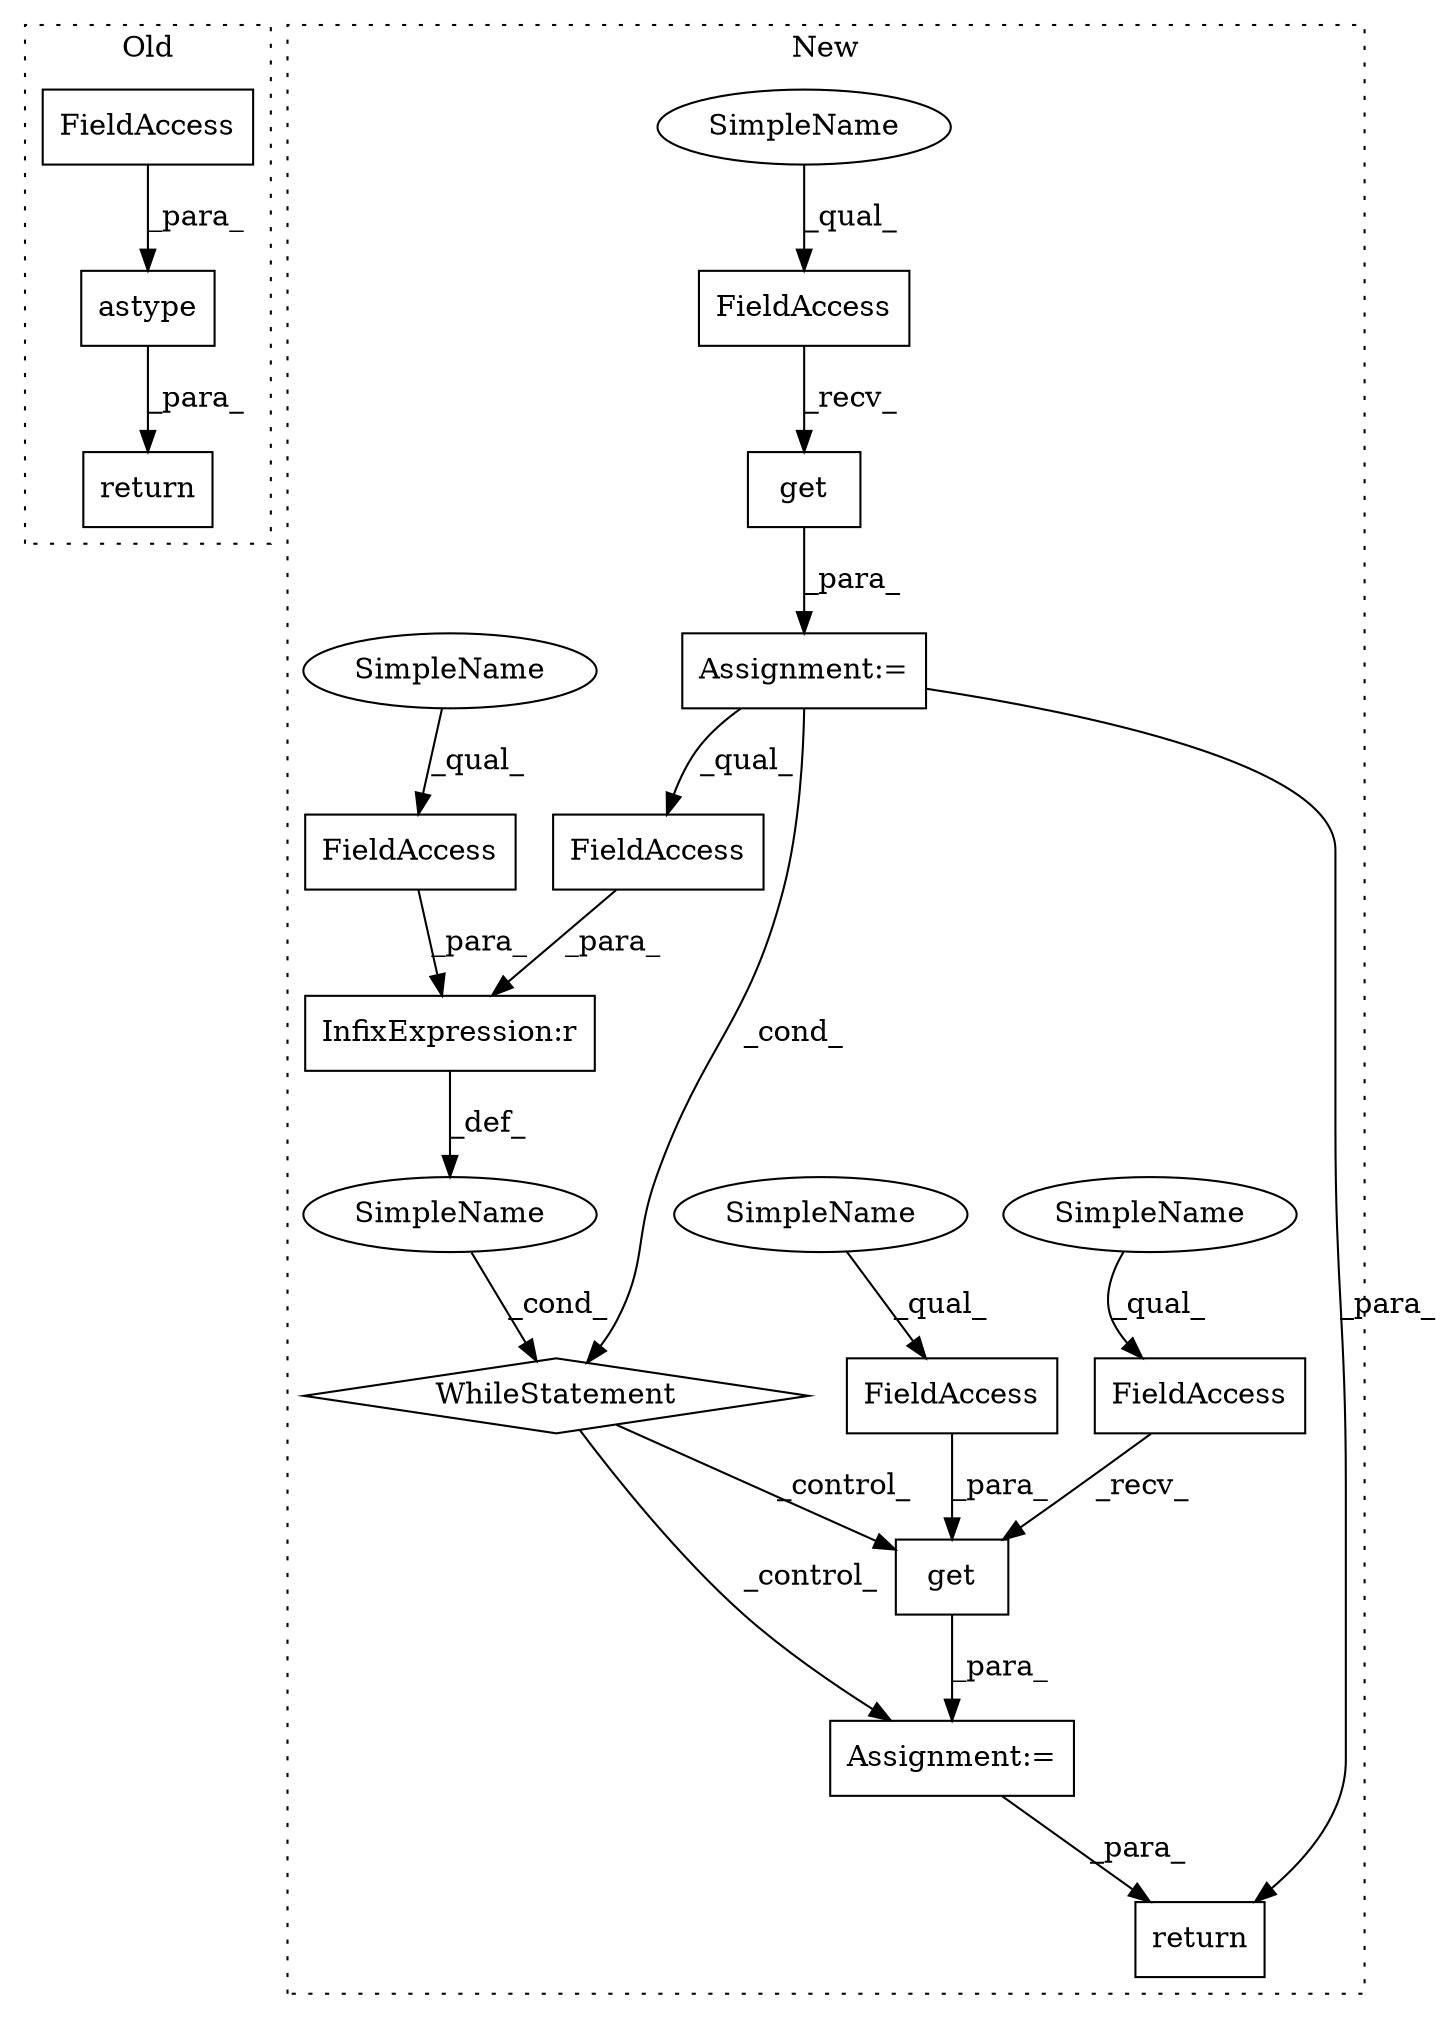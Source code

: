digraph G {
subgraph cluster0 {
1 [label="astype" a="32" s="2922,2942" l="7,1" shape="box"];
4 [label="FieldAccess" a="22" s="2929" l="13" shape="box"];
15 [label="return" a="41" s="2885" l="7" shape="box"];
label = "Old";
style="dotted";
}
subgraph cluster1 {
2 [label="get" a="32" s="3883,3896" l="4,1" shape="box"];
3 [label="Assignment:=" a="7" s="3872" l="1" shape="box"];
5 [label="FieldAccess" a="22" s="3873" l="9" shape="box"];
6 [label="SimpleName" a="42" s="" l="" shape="ellipse"];
7 [label="InfixExpression:r" a="27" s="3847" l="4" shape="box"];
8 [label="FieldAccess" a="22" s="3802" l="9" shape="box"];
9 [label="FieldAccess" a="22" s="3887" l="9" shape="box"];
10 [label="FieldAccess" a="22" s="3840" l="7" shape="box"];
11 [label="FieldAccess" a="22" s="3851" l="9" shape="box"];
12 [label="get" a="32" s="3812,3825" l="4,1" shape="box"];
13 [label="WhileStatement" a="61" s="3832,3861" l="7,2" shape="diamond"];
14 [label="Assignment:=" a="7" s="3801" l="1" shape="box"];
16 [label="return" a="41" s="3909" l="7" shape="box"];
17 [label="SimpleName" a="42" s="3851" l="3" shape="ellipse"];
18 [label="SimpleName" a="42" s="3887" l="3" shape="ellipse"];
19 [label="SimpleName" a="42" s="3873" l="4" shape="ellipse"];
20 [label="SimpleName" a="42" s="3802" l="4" shape="ellipse"];
label = "New";
style="dotted";
}
1 -> 15 [label="_para_"];
2 -> 3 [label="_para_"];
3 -> 16 [label="_para_"];
4 -> 1 [label="_para_"];
5 -> 2 [label="_recv_"];
6 -> 13 [label="_cond_"];
7 -> 6 [label="_def_"];
8 -> 12 [label="_recv_"];
9 -> 2 [label="_para_"];
10 -> 7 [label="_para_"];
11 -> 7 [label="_para_"];
12 -> 14 [label="_para_"];
13 -> 3 [label="_control_"];
13 -> 2 [label="_control_"];
14 -> 10 [label="_qual_"];
14 -> 16 [label="_para_"];
14 -> 13 [label="_cond_"];
17 -> 11 [label="_qual_"];
18 -> 9 [label="_qual_"];
19 -> 5 [label="_qual_"];
20 -> 8 [label="_qual_"];
}